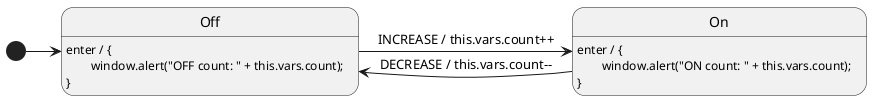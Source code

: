 @startuml
[*] -> Off
Off -> On : INCREASE / this.vars.count++
On -> Off : DECREASE / this.vars.count--

On : enter / {
On : \twindow.alert("ON count: " + this.vars.count);
On : }

Off : enter / {
Off : \twindow.alert("OFF count: " + this.vars.count);
Off : }
@enduml
